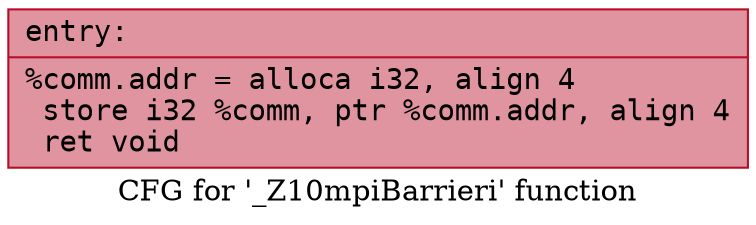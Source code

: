 digraph "CFG for '_Z10mpiBarrieri' function" {
	label="CFG for '_Z10mpiBarrieri' function";

	Node0x5606e0047ff0 [shape=record,color="#b70d28ff", style=filled, fillcolor="#b70d2870" fontname="Courier",label="{entry:\l|  %comm.addr = alloca i32, align 4\l  store i32 %comm, ptr %comm.addr, align 4\l  ret void\l}"];
}
